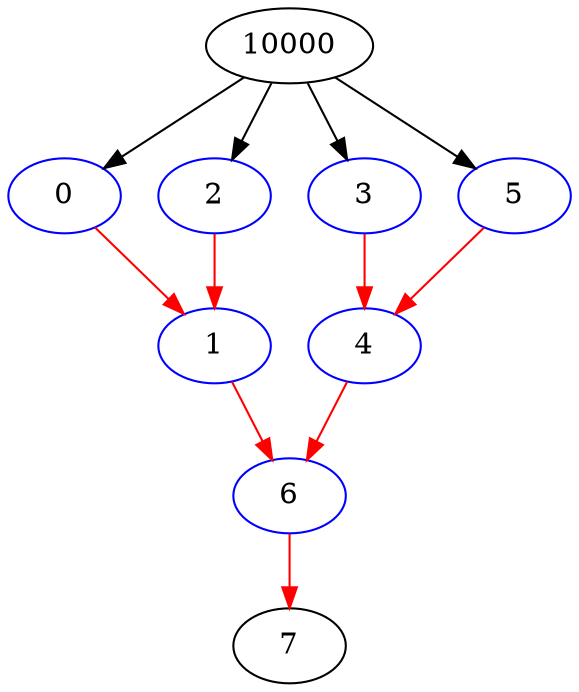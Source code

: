 digraph {
  0 [label="0", color=blue];
  10000 -> 0 [label="", color=black];
  7 [label="7", color=black];
  6 -> 7 [label="", color=red];
  2 [label="2", color=blue];
  10000 -> 2 [label="", color=black];
  10000 [label="10000", color=black];
  4 [label="4", color=blue];
  3 -> 4 [label="", color=red];
  5 -> 4 [label="", color=red];
  6 [label="6", color=blue];
  1 -> 6 [label="", color=red];
  4 -> 6 [label="", color=red];
  1 [label="1", color=blue];
  0 -> 1 [label="", color=red];
  2 -> 1 [label="", color=red];
  3 [label="3", color=blue];
  10000 -> 3 [label="", color=black];
  5 [label="5", color=blue];
  10000 -> 5 [label="", color=black];
}
